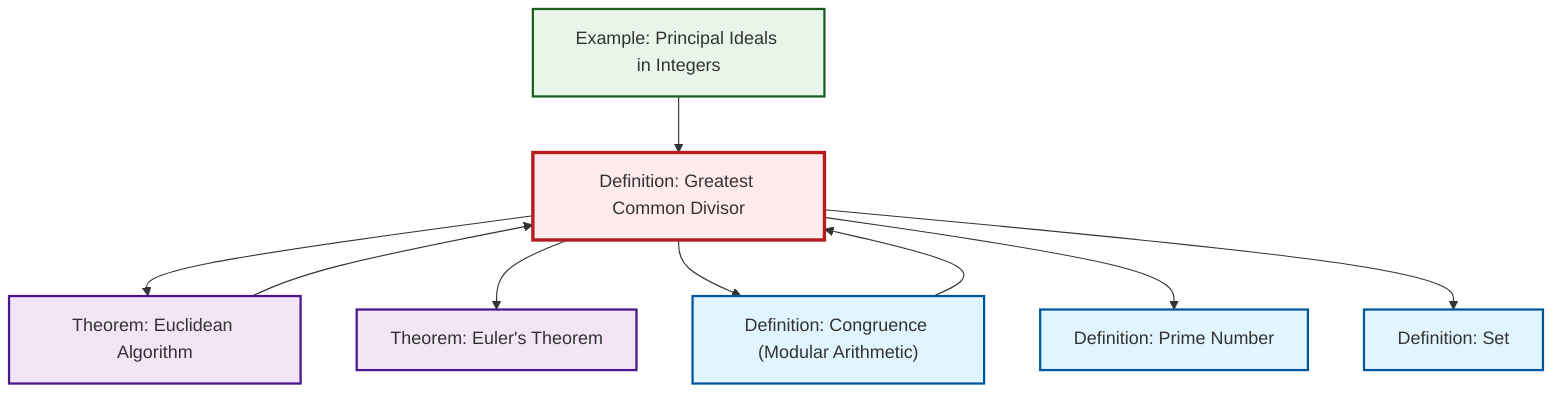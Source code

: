 graph TD
    classDef definition fill:#e1f5fe,stroke:#01579b,stroke-width:2px
    classDef theorem fill:#f3e5f5,stroke:#4a148c,stroke-width:2px
    classDef axiom fill:#fff3e0,stroke:#e65100,stroke-width:2px
    classDef example fill:#e8f5e9,stroke:#1b5e20,stroke-width:2px
    classDef current fill:#ffebee,stroke:#b71c1c,stroke-width:3px
    thm-euler["Theorem: Euler's Theorem"]:::theorem
    def-prime["Definition: Prime Number"]:::definition
    def-set["Definition: Set"]:::definition
    def-gcd["Definition: Greatest Common Divisor"]:::definition
    ex-principal-ideal["Example: Principal Ideals in Integers"]:::example
    thm-euclidean-algorithm["Theorem: Euclidean Algorithm"]:::theorem
    def-congruence["Definition: Congruence (Modular Arithmetic)"]:::definition
    def-gcd --> thm-euclidean-algorithm
    def-gcd --> thm-euler
    def-congruence --> def-gcd
    def-gcd --> def-congruence
    def-gcd --> def-prime
    ex-principal-ideal --> def-gcd
    thm-euclidean-algorithm --> def-gcd
    def-gcd --> def-set
    class def-gcd current